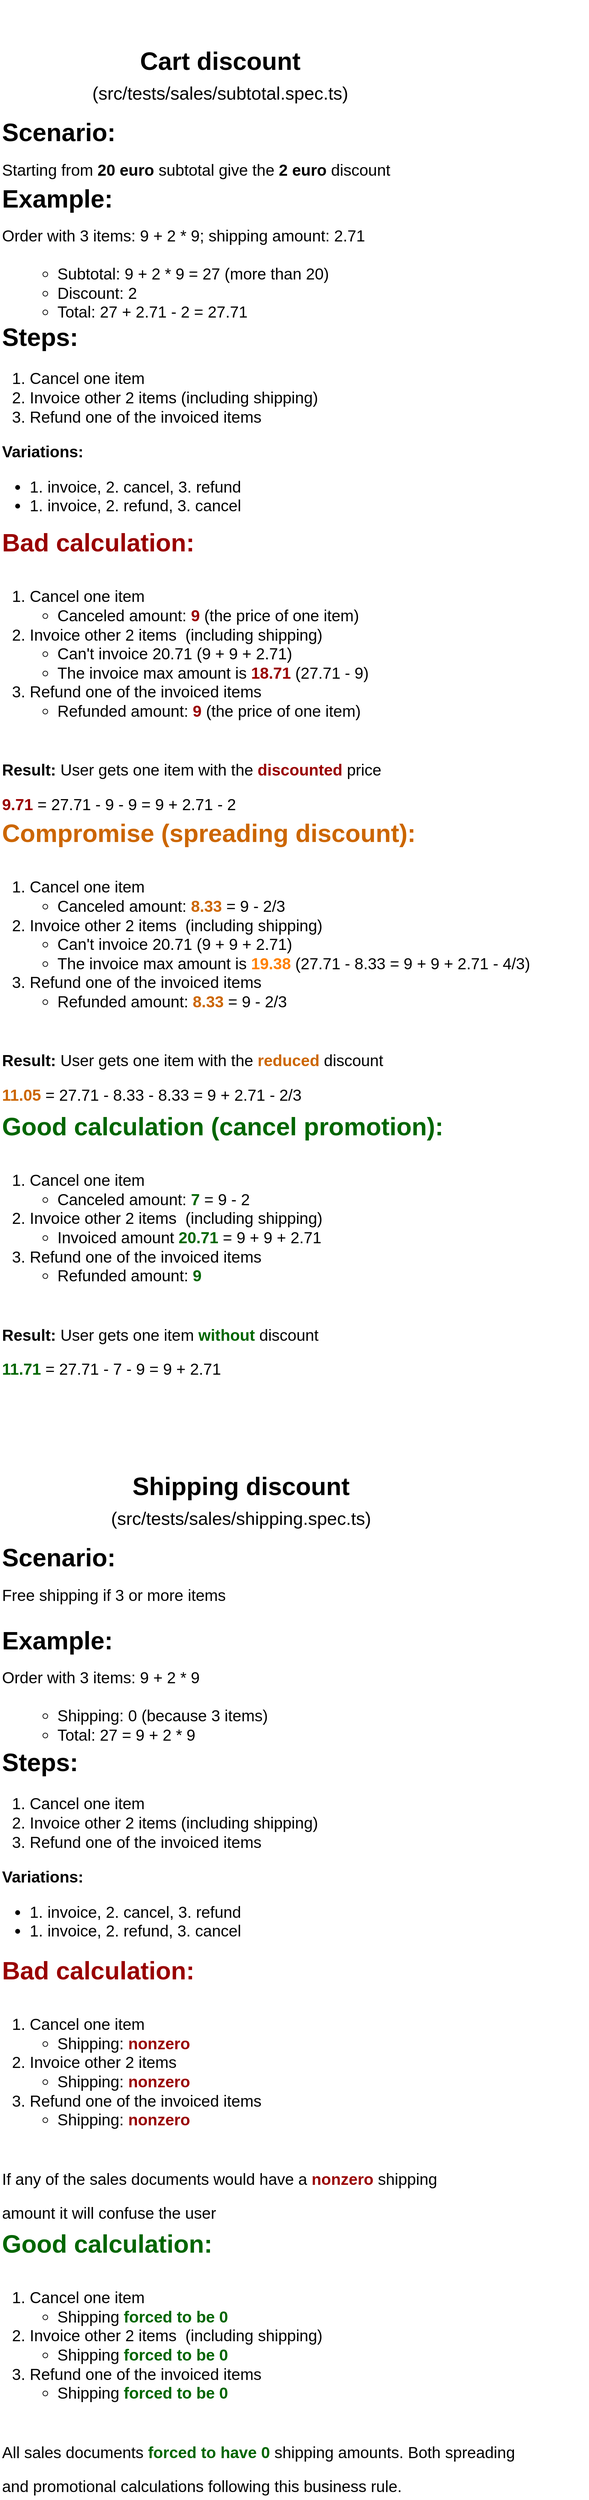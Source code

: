 <mxfile version="14.6.0" type="google"><diagram id="9M1JQza5d7bEhVeuT6Vs" name="Page-1"><mxGraphModel dx="1422" dy="648" grid="1" gridSize="10" guides="1" tooltips="1" connect="1" arrows="1" fold="1" page="1" pageScale="1" pageWidth="850" pageHeight="1100" math="0" shadow="0"><root><mxCell id="0"/><mxCell id="1" parent="0"/><mxCell id="womJWcm1hcQI88uaGpVt-1" value="&lt;b&gt;Cart discount&lt;/b&gt;&lt;br&gt;&lt;font style=&quot;font-size: 26px&quot;&gt;(src/tests/sales/subtotal.spec.ts)&lt;/font&gt;" style="shape=image;html=1;verticalAlign=top;verticalLabelPosition=bottom;labelBackgroundColor=#ffffff;imageAspect=0;aspect=fixed;image=https://cdn0.iconfinder.com/data/icons/small-n-flat/24/678131-money-128.png;fontSize=36;" vertex="1" parent="1"><mxGeometry x="365" width="60" height="60" as="geometry"/></mxCell><mxCell id="womJWcm1hcQI88uaGpVt-2" value="&lt;b&gt;&lt;font style=&quot;font-size: 36px&quot;&gt;Scenario:&lt;/font&gt;&lt;/b&gt;&lt;br&gt;&lt;font style=&quot;font-size: 23px&quot;&gt;Starting from &lt;b&gt;20 euro&lt;/b&gt; subtotal give the &lt;b&gt;2 euro&lt;/b&gt; discount&lt;/font&gt;" style="text;html=1;strokeColor=none;fillColor=none;align=left;verticalAlign=middle;whiteSpace=wrap;rounded=0;fontSize=41;" vertex="1" parent="1"><mxGeometry x="77.5" y="160" width="650" height="110" as="geometry"/></mxCell><mxCell id="womJWcm1hcQI88uaGpVt-4" value="&lt;b&gt;&lt;font style=&quot;font-size: 36px&quot;&gt;Steps:&lt;/font&gt;&lt;/b&gt;&lt;br&gt;&lt;font style=&quot;font-size: 23px&quot;&gt;&lt;ol&gt;&lt;li&gt;&lt;span&gt;Cancel one item&lt;/span&gt;&lt;br&gt;&lt;/li&gt;&lt;li&gt;&lt;font style=&quot;font-size: 23px&quot;&gt;Invoice other 2 items (including shipping)&lt;/font&gt;&lt;/li&gt;&lt;li&gt;&lt;font style=&quot;font-size: 23px&quot;&gt;Refund one of the invoiced items&lt;/font&gt;&lt;/li&gt;&lt;/ol&gt;&lt;div&gt;&lt;div&gt;&lt;b&gt;Variations:&lt;/b&gt;&lt;/div&gt;&lt;div&gt;&lt;ul&gt;&lt;li&gt;1. invoice, 2. cancel, 3. refund&lt;/li&gt;&lt;li&gt;1. invoice, 2. refund, 3. cancel&lt;/li&gt;&lt;/ul&gt;&lt;/div&gt;&lt;/div&gt;&lt;/font&gt;" style="text;html=1;strokeColor=none;fillColor=none;align=left;verticalAlign=middle;whiteSpace=wrap;rounded=0;fontSize=41;" vertex="1" parent="1"><mxGeometry x="77.5" y="470" width="650" height="290" as="geometry"/></mxCell><mxCell id="womJWcm1hcQI88uaGpVt-5" value="&lt;b&gt;&lt;font style=&quot;font-size: 36px&quot;&gt;Example:&lt;/font&gt;&lt;/b&gt;&lt;br&gt;&lt;span style=&quot;font-size: 23px&quot;&gt;Order with 3 items: 9 + 2 * 9; shipping amount: 2.71&lt;/span&gt;&lt;br&gt;&lt;ol style=&quot;font-size: 23px&quot;&gt;&lt;ul&gt;&lt;li&gt;Subtotal:&amp;nbsp;9 + 2 * 9 = 27 (more than 20)&lt;/li&gt;&lt;li&gt;Discount: 2&lt;/li&gt;&lt;li&gt;Total: 27 + 2.71 - 2 = 27.71&lt;/li&gt;&lt;/ul&gt;&lt;/ol&gt;" style="text;html=1;strokeColor=none;fillColor=none;align=left;verticalAlign=middle;whiteSpace=wrap;rounded=0;fontSize=41;" vertex="1" parent="1"><mxGeometry x="77.5" y="270" width="650" height="210" as="geometry"/></mxCell><mxCell id="womJWcm1hcQI88uaGpVt-6" value="&lt;b&gt;&lt;font style=&quot;font-size: 36px&quot; color=&quot;#990000&quot;&gt;Bad calculation:&lt;/font&gt;&lt;/b&gt;&lt;br&gt;&lt;font&gt;&lt;ol&gt;&lt;li style=&quot;font-size: 23px&quot;&gt;&lt;span&gt;Cancel one item&lt;/span&gt;&lt;br&gt;&lt;/li&gt;&lt;ul style=&quot;font-size: 23px&quot;&gt;&lt;li&gt;Canceled amount: &lt;b&gt;&lt;font color=&quot;#990000&quot;&gt;9&lt;/font&gt;&lt;/b&gt; (the price of one item)&lt;/li&gt;&lt;/ul&gt;&lt;li style=&quot;font-size: 23px&quot;&gt;&lt;font style=&quot;font-size: 23px&quot;&gt;Invoice other 2 items&amp;nbsp;&lt;/font&gt;&amp;nbsp;(including shipping)&lt;/li&gt;&lt;ul style=&quot;font-size: 23px&quot;&gt;&lt;li&gt;&lt;font style=&quot;font-size: 23px&quot;&gt;Can't invoice 20.71 (9 + 9 + 2.71)&lt;/font&gt;&lt;/li&gt;&lt;li&gt;&lt;font style=&quot;font-size: 23px&quot;&gt;The invoice max amount is &lt;b&gt;&lt;font color=&quot;#990000&quot;&gt;18.71&lt;/font&gt;&lt;/b&gt; (27.71 - 9)&lt;/font&gt;&lt;/li&gt;&lt;/ul&gt;&lt;li style=&quot;font-size: 23px&quot;&gt;&lt;font style=&quot;font-size: 23px&quot;&gt;Refund one of the invoiced items&lt;/font&gt;&lt;/li&gt;&lt;ul style=&quot;font-size: 23px&quot;&gt;&lt;li&gt;&lt;font style=&quot;font-size: 23px&quot;&gt;Refunded amount: &lt;b&gt;&lt;font color=&quot;#990000&quot;&gt;9&lt;/font&gt;&lt;/b&gt; (the price of one item)&lt;/font&gt;&lt;/li&gt;&lt;/ul&gt;&lt;/ol&gt;&lt;span style=&quot;font-size: 23px&quot;&gt;&lt;b&gt;Result:&lt;/b&gt; User gets one item with the &lt;b&gt;&lt;font color=&quot;#990000&quot;&gt;discounted&lt;/font&gt;&lt;/b&gt; price&lt;br&gt;&lt;b&gt;&lt;font color=&quot;#990000&quot;&gt;9.71&lt;/font&gt;&lt;/b&gt; = 27.71 - 9 - 9 = 9 + 2.71 - 2&lt;/span&gt;&lt;span style=&quot;font-size: 23px&quot;&gt;&lt;br&gt;&lt;/span&gt;&lt;/font&gt;" style="text;html=1;strokeColor=none;fillColor=none;align=left;verticalAlign=middle;whiteSpace=wrap;rounded=0;fontSize=41;" vertex="1" parent="1"><mxGeometry x="77.5" y="760" width="650" height="420" as="geometry"/></mxCell><mxCell id="womJWcm1hcQI88uaGpVt-7" value="&lt;b&gt;&lt;font style=&quot;font-size: 36px&quot; color=&quot;#cc6600&quot;&gt;Compromise (spreading discount):&lt;/font&gt;&lt;/b&gt;&lt;br&gt;&lt;font&gt;&lt;ol&gt;&lt;li style=&quot;font-size: 23px&quot;&gt;&lt;span&gt;Cancel one item&lt;/span&gt;&lt;br&gt;&lt;/li&gt;&lt;ul style=&quot;font-size: 23px&quot;&gt;&lt;li&gt;Canceled amount: &lt;b&gt;&lt;font color=&quot;#cc6600&quot;&gt;8.33&lt;/font&gt;&lt;/b&gt; = 9 - 2/3&lt;/li&gt;&lt;/ul&gt;&lt;li style=&quot;font-size: 23px&quot;&gt;&lt;font style=&quot;font-size: 23px&quot;&gt;Invoice other 2 items&amp;nbsp;&lt;/font&gt;&amp;nbsp;(including shipping)&lt;/li&gt;&lt;ul style=&quot;font-size: 23px&quot;&gt;&lt;li&gt;&lt;font style=&quot;font-size: 23px&quot;&gt;Can't invoice 20.71 (9 + 9 + 2.71)&lt;/font&gt;&lt;/li&gt;&lt;li&gt;&lt;font style=&quot;font-size: 23px&quot;&gt;The invoice max amount is &lt;b&gt;&lt;font color=&quot;#ff8000&quot;&gt;19.38&lt;/font&gt;&lt;/b&gt; (27.71 - 8.33 = 9 + 9 + 2.71 - 4/3)&lt;/font&gt;&lt;/li&gt;&lt;/ul&gt;&lt;li style=&quot;font-size: 23px&quot;&gt;&lt;font style=&quot;font-size: 23px&quot;&gt;Refund one of the invoiced items&lt;/font&gt;&lt;/li&gt;&lt;ul style=&quot;font-size: 23px&quot;&gt;&lt;li&gt;&lt;font style=&quot;font-size: 23px&quot;&gt;Refunded amount:&amp;nbsp;&lt;/font&gt;&lt;b&gt;&lt;font color=&quot;#cc6600&quot;&gt;8.33&lt;/font&gt;&lt;/b&gt;&amp;nbsp;= 9 - 2/3&lt;/li&gt;&lt;/ul&gt;&lt;/ol&gt;&lt;span style=&quot;font-size: 23px&quot;&gt;&lt;b&gt;Result:&lt;/b&gt; User gets one item with the &lt;font color=&quot;#cc6600&quot;&gt;&lt;b&gt;reduced&lt;/b&gt;&lt;/font&gt; discount&lt;br&gt;&lt;b&gt;&lt;font color=&quot;#cc6600&quot;&gt;11.05&lt;/font&gt;&lt;/b&gt; = 27.71 - 8.33 - 8.33 = 9 + 2.71 - 2/3&lt;/span&gt;&lt;span style=&quot;font-size: 23px&quot;&gt;&lt;br&gt;&lt;/span&gt;&lt;/font&gt;" style="text;html=1;strokeColor=none;fillColor=none;align=left;verticalAlign=middle;whiteSpace=wrap;rounded=0;fontSize=41;" vertex="1" parent="1"><mxGeometry x="77.5" y="1190" width="850" height="400" as="geometry"/></mxCell><mxCell id="womJWcm1hcQI88uaGpVt-8" value="&lt;b&gt;&lt;font style=&quot;font-size: 36px&quot; color=&quot;#006600&quot;&gt;Good calculation (cancel promotion):&lt;/font&gt;&lt;/b&gt;&lt;br&gt;&lt;font&gt;&lt;ol&gt;&lt;li style=&quot;font-size: 23px&quot;&gt;&lt;span&gt;Cancel one item&lt;/span&gt;&lt;br&gt;&lt;/li&gt;&lt;ul style=&quot;font-size: 23px&quot;&gt;&lt;li&gt;Canceled amount: &lt;b&gt;&lt;font color=&quot;#006600&quot;&gt;7&lt;/font&gt;&lt;/b&gt; = 9 - 2&lt;/li&gt;&lt;/ul&gt;&lt;li style=&quot;font-size: 23px&quot;&gt;&lt;font style=&quot;font-size: 23px&quot;&gt;Invoice other 2 items&amp;nbsp;&lt;/font&gt;&amp;nbsp;(including shipping)&lt;/li&gt;&lt;ul style=&quot;font-size: 23px&quot;&gt;&lt;li&gt;&lt;font style=&quot;font-size: 23px&quot;&gt;Invoiced amount &lt;b&gt;&lt;font color=&quot;#006600&quot;&gt;20.71&lt;/font&gt;&lt;/b&gt; = 9 + 9 + 2.71&lt;/font&gt;&lt;/li&gt;&lt;/ul&gt;&lt;li style=&quot;font-size: 23px&quot;&gt;&lt;font style=&quot;font-size: 23px&quot;&gt;Refund one of the invoiced items&lt;/font&gt;&lt;/li&gt;&lt;ul style=&quot;font-size: 23px&quot;&gt;&lt;li&gt;&lt;font style=&quot;font-size: 23px&quot;&gt;Refunded amount:&amp;nbsp;&lt;/font&gt;&lt;b&gt;&lt;font color=&quot;#006600&quot;&gt;9&lt;/font&gt;&lt;/b&gt;&lt;/li&gt;&lt;/ul&gt;&lt;/ol&gt;&lt;span style=&quot;font-size: 23px&quot;&gt;&lt;b&gt;Result:&lt;/b&gt; User gets one item &lt;b&gt;&lt;font color=&quot;#006600&quot;&gt;without&lt;/font&gt;&lt;/b&gt; discount&lt;br&gt;&lt;b&gt;&lt;font color=&quot;#006600&quot;&gt;11.71&lt;/font&gt;&lt;/b&gt;&amp;nbsp;= 27.71 - 7 - 9 = 9 + 2.71&lt;/span&gt;&lt;span style=&quot;font-size: 23px&quot;&gt;&lt;br&gt;&lt;/span&gt;&lt;/font&gt;" style="text;html=1;strokeColor=none;fillColor=none;align=left;verticalAlign=middle;whiteSpace=wrap;rounded=0;fontSize=41;" vertex="1" parent="1"><mxGeometry x="77.5" y="1610" width="850" height="380" as="geometry"/></mxCell><mxCell id="womJWcm1hcQI88uaGpVt-9" value="&lt;b&gt;Shipping discount&lt;/b&gt;&lt;br&gt;&lt;font style=&quot;font-size: 26px&quot;&gt;(src/tests/sales/shipping.spec.ts)&lt;/font&gt;" style="shape=image;html=1;verticalAlign=top;verticalLabelPosition=bottom;labelBackgroundColor=#ffffff;imageAspect=0;aspect=fixed;image=https://cdn4.iconfinder.com/data/icons/iconsimple-freebies/128/ship.png;fontSize=36;" vertex="1" parent="1"><mxGeometry x="395" y="2060" width="60" height="60" as="geometry"/></mxCell><mxCell id="womJWcm1hcQI88uaGpVt-10" value="&lt;b&gt;&lt;font style=&quot;font-size: 36px&quot;&gt;Scenario:&lt;/font&gt;&lt;/b&gt;&lt;br&gt;&lt;font style=&quot;font-size: 23px&quot;&gt;Free shipping if 3 or more items&lt;/font&gt;" style="text;html=1;strokeColor=none;fillColor=none;align=left;verticalAlign=middle;whiteSpace=wrap;rounded=0;fontSize=41;" vertex="1" parent="1"><mxGeometry x="77.5" y="2220" width="650" height="110" as="geometry"/></mxCell><mxCell id="womJWcm1hcQI88uaGpVt-11" value="&lt;b&gt;&lt;font style=&quot;font-size: 36px&quot;&gt;Example:&lt;/font&gt;&lt;/b&gt;&lt;br&gt;&lt;span style=&quot;font-size: 23px&quot;&gt;Order with 3 items: 9 + 2 * 9&lt;/span&gt;&lt;br&gt;&lt;ol style=&quot;font-size: 23px&quot;&gt;&lt;ul&gt;&lt;li&gt;Shipping: 0 (because 3 items)&lt;/li&gt;&lt;li&gt;&lt;span&gt;Total: 27 = 9 + 2 * 9&lt;/span&gt;&lt;br&gt;&lt;/li&gt;&lt;/ul&gt;&lt;/ol&gt;" style="text;html=1;strokeColor=none;fillColor=none;align=left;verticalAlign=middle;whiteSpace=wrap;rounded=0;fontSize=41;" vertex="1" parent="1"><mxGeometry x="77.5" y="2340" width="650" height="210" as="geometry"/></mxCell><mxCell id="womJWcm1hcQI88uaGpVt-12" value="&lt;b&gt;&lt;font style=&quot;font-size: 36px&quot;&gt;Steps:&lt;/font&gt;&lt;/b&gt;&lt;br&gt;&lt;font style=&quot;font-size: 23px&quot;&gt;&lt;ol&gt;&lt;li&gt;&lt;span&gt;Cancel one item&lt;/span&gt;&lt;br&gt;&lt;/li&gt;&lt;li&gt;&lt;font style=&quot;font-size: 23px&quot;&gt;Invoice other 2 items (including shipping)&lt;/font&gt;&lt;/li&gt;&lt;li&gt;&lt;font style=&quot;font-size: 23px&quot;&gt;Refund one of the invoiced items&lt;/font&gt;&lt;/li&gt;&lt;/ol&gt;&lt;div&gt;&lt;div&gt;&lt;b&gt;Variations:&lt;/b&gt;&lt;/div&gt;&lt;div&gt;&lt;ul&gt;&lt;li&gt;1. invoice, 2. cancel, 3. refund&lt;/li&gt;&lt;li&gt;1. invoice, 2. refund, 3. cancel&lt;/li&gt;&lt;/ul&gt;&lt;/div&gt;&lt;/div&gt;&lt;/font&gt;" style="text;html=1;strokeColor=none;fillColor=none;align=left;verticalAlign=middle;whiteSpace=wrap;rounded=0;fontSize=41;" vertex="1" parent="1"><mxGeometry x="77.5" y="2530" width="650" height="290" as="geometry"/></mxCell><mxCell id="womJWcm1hcQI88uaGpVt-13" value="&lt;b&gt;&lt;font style=&quot;font-size: 36px&quot; color=&quot;#990000&quot;&gt;Bad calculation:&lt;/font&gt;&lt;/b&gt;&lt;br&gt;&lt;font&gt;&lt;ol&gt;&lt;li style=&quot;font-size: 23px&quot;&gt;&lt;span&gt;Cancel one item&lt;/span&gt;&lt;br&gt;&lt;/li&gt;&lt;ul style=&quot;font-size: 23px&quot;&gt;&lt;li&gt;Shipping: &lt;b&gt;&lt;font color=&quot;#990000&quot;&gt;nonzero&lt;/font&gt;&lt;/b&gt;&lt;/li&gt;&lt;/ul&gt;&lt;li style=&quot;font-size: 23px&quot;&gt;&lt;font style=&quot;font-size: 23px&quot;&gt;Invoice other 2 items&lt;/font&gt;&lt;/li&gt;&lt;ul style=&quot;font-size: 23px&quot;&gt;&lt;li&gt;Shipping:&amp;nbsp;&lt;b&gt;&lt;font color=&quot;#990000&quot;&gt;nonzero&lt;/font&gt;&lt;/b&gt;&lt;/li&gt;&lt;/ul&gt;&lt;li style=&quot;font-size: 23px&quot;&gt;&lt;font style=&quot;font-size: 23px&quot;&gt;Refund one of the invoiced items&lt;/font&gt;&lt;/li&gt;&lt;ul style=&quot;font-size: 23px&quot;&gt;&lt;li&gt;Shipping:&amp;nbsp;&lt;b&gt;&lt;font color=&quot;#990000&quot;&gt;nonzero&lt;/font&gt;&lt;/b&gt;&lt;/li&gt;&lt;/ul&gt;&lt;/ol&gt;&lt;span style=&quot;font-size: 23px&quot;&gt;If any of the sales documents would have a&amp;nbsp;&lt;/span&gt;&lt;b style=&quot;font-size: 23px&quot;&gt;&lt;font color=&quot;#990000&quot;&gt;nonzero&lt;/font&gt;&lt;/b&gt;&lt;span style=&quot;font-size: 23px&quot;&gt;&amp;nbsp;shipping amount it will confuse the user&lt;/span&gt;&lt;span style=&quot;font-size: 23px&quot;&gt;&lt;br&gt;&lt;/span&gt;&lt;/font&gt;" style="text;html=1;strokeColor=none;fillColor=none;align=left;verticalAlign=middle;whiteSpace=wrap;rounded=0;fontSize=41;" vertex="1" parent="1"><mxGeometry x="77.5" y="2830" width="632.5" height="380" as="geometry"/></mxCell><mxCell id="womJWcm1hcQI88uaGpVt-14" value="&lt;b&gt;&lt;font style=&quot;font-size: 36px&quot; color=&quot;#006600&quot;&gt;Good calculation:&lt;/font&gt;&lt;/b&gt;&lt;br&gt;&lt;font&gt;&lt;ol&gt;&lt;li style=&quot;font-size: 23px&quot;&gt;&lt;span&gt;Cancel one item&lt;/span&gt;&lt;br&gt;&lt;/li&gt;&lt;ul style=&quot;font-size: 23px&quot;&gt;&lt;li&gt;Shipping &lt;b&gt;&lt;font color=&quot;#006600&quot;&gt;forced to be 0&lt;/font&gt;&lt;/b&gt;&lt;/li&gt;&lt;/ul&gt;&lt;li style=&quot;font-size: 23px&quot;&gt;&lt;font style=&quot;font-size: 23px&quot;&gt;Invoice other 2 items&amp;nbsp;&lt;/font&gt;&amp;nbsp;(including shipping)&lt;/li&gt;&lt;ul style=&quot;font-size: 23px&quot;&gt;&lt;li&gt;Shipping&amp;nbsp;&lt;b&gt;&lt;font color=&quot;#006600&quot;&gt;forced to be 0&lt;/font&gt;&lt;/b&gt;&lt;/li&gt;&lt;/ul&gt;&lt;li style=&quot;font-size: 23px&quot;&gt;&lt;font style=&quot;font-size: 23px&quot;&gt;Refund one of the invoiced items&lt;/font&gt;&lt;/li&gt;&lt;ul style=&quot;font-size: 23px&quot;&gt;&lt;li&gt;Shipping&amp;nbsp;&lt;b&gt;&lt;font color=&quot;#006600&quot;&gt;forced to be 0&lt;/font&gt;&lt;/b&gt;&lt;/li&gt;&lt;/ul&gt;&lt;/ol&gt;&lt;span style=&quot;font-size: 23px&quot;&gt;All sales documents &lt;b&gt;&lt;font color=&quot;#006600&quot;&gt;forced to have 0&lt;/font&gt;&lt;/b&gt; shipping amounts. Both spreading and promotional calculations following this business rule.&lt;/span&gt;&lt;span style=&quot;font-size: 23px&quot;&gt;&lt;br&gt;&lt;/span&gt;&lt;/font&gt;" style="text;html=1;strokeColor=none;fillColor=none;align=left;verticalAlign=middle;whiteSpace=wrap;rounded=0;fontSize=41;" vertex="1" parent="1"><mxGeometry x="77.5" y="3220" width="762.5" height="390" as="geometry"/></mxCell></root></mxGraphModel></diagram></mxfile>
